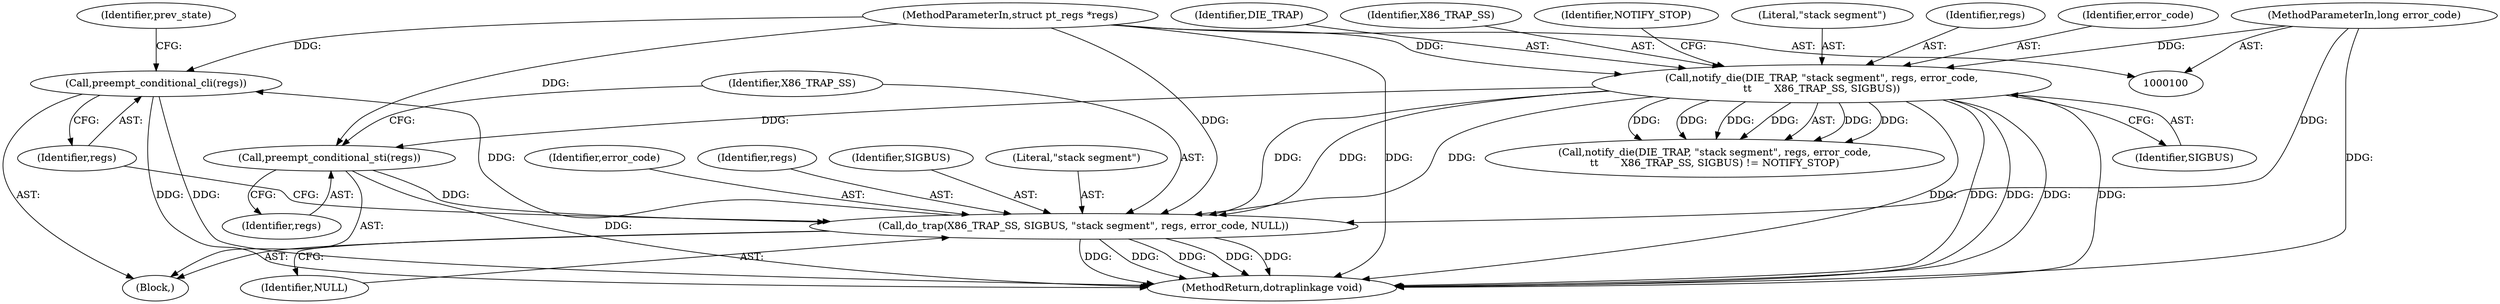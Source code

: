 digraph "1_linux_6f442be2fb22be02cafa606f1769fa1e6f894441@pointer" {
"1000128" [label="(Call,preempt_conditional_cli(regs))"];
"1000121" [label="(Call,do_trap(X86_TRAP_SS, SIGBUS, \"stack segment\", regs, error_code, NULL))"];
"1000110" [label="(Call,notify_die(DIE_TRAP, \"stack segment\", regs, error_code,\n\t\t       X86_TRAP_SS, SIGBUS))"];
"1000101" [label="(MethodParameterIn,struct pt_regs *regs)"];
"1000102" [label="(MethodParameterIn,long error_code)"];
"1000119" [label="(Call,preempt_conditional_sti(regs))"];
"1000112" [label="(Literal,\"stack segment\")"];
"1000122" [label="(Identifier,X86_TRAP_SS)"];
"1000116" [label="(Identifier,SIGBUS)"];
"1000113" [label="(Identifier,regs)"];
"1000114" [label="(Identifier,error_code)"];
"1000126" [label="(Identifier,error_code)"];
"1000101" [label="(MethodParameterIn,struct pt_regs *regs)"];
"1000111" [label="(Identifier,DIE_TRAP)"];
"1000118" [label="(Block,)"];
"1000125" [label="(Identifier,regs)"];
"1000128" [label="(Call,preempt_conditional_cli(regs))"];
"1000109" [label="(Call,notify_die(DIE_TRAP, \"stack segment\", regs, error_code,\n\t\t       X86_TRAP_SS, SIGBUS) != NOTIFY_STOP)"];
"1000110" [label="(Call,notify_die(DIE_TRAP, \"stack segment\", regs, error_code,\n\t\t       X86_TRAP_SS, SIGBUS))"];
"1000131" [label="(Identifier,prev_state)"];
"1000115" [label="(Identifier,X86_TRAP_SS)"];
"1000129" [label="(Identifier,regs)"];
"1000121" [label="(Call,do_trap(X86_TRAP_SS, SIGBUS, \"stack segment\", regs, error_code, NULL))"];
"1000123" [label="(Identifier,SIGBUS)"];
"1000102" [label="(MethodParameterIn,long error_code)"];
"1000132" [label="(MethodReturn,dotraplinkage void)"];
"1000127" [label="(Identifier,NULL)"];
"1000124" [label="(Literal,\"stack segment\")"];
"1000117" [label="(Identifier,NOTIFY_STOP)"];
"1000120" [label="(Identifier,regs)"];
"1000119" [label="(Call,preempt_conditional_sti(regs))"];
"1000128" -> "1000118"  [label="AST: "];
"1000128" -> "1000129"  [label="CFG: "];
"1000129" -> "1000128"  [label="AST: "];
"1000131" -> "1000128"  [label="CFG: "];
"1000128" -> "1000132"  [label="DDG: "];
"1000128" -> "1000132"  [label="DDG: "];
"1000121" -> "1000128"  [label="DDG: "];
"1000101" -> "1000128"  [label="DDG: "];
"1000121" -> "1000118"  [label="AST: "];
"1000121" -> "1000127"  [label="CFG: "];
"1000122" -> "1000121"  [label="AST: "];
"1000123" -> "1000121"  [label="AST: "];
"1000124" -> "1000121"  [label="AST: "];
"1000125" -> "1000121"  [label="AST: "];
"1000126" -> "1000121"  [label="AST: "];
"1000127" -> "1000121"  [label="AST: "];
"1000129" -> "1000121"  [label="CFG: "];
"1000121" -> "1000132"  [label="DDG: "];
"1000121" -> "1000132"  [label="DDG: "];
"1000121" -> "1000132"  [label="DDG: "];
"1000121" -> "1000132"  [label="DDG: "];
"1000121" -> "1000132"  [label="DDG: "];
"1000110" -> "1000121"  [label="DDG: "];
"1000110" -> "1000121"  [label="DDG: "];
"1000110" -> "1000121"  [label="DDG: "];
"1000119" -> "1000121"  [label="DDG: "];
"1000101" -> "1000121"  [label="DDG: "];
"1000102" -> "1000121"  [label="DDG: "];
"1000110" -> "1000109"  [label="AST: "];
"1000110" -> "1000116"  [label="CFG: "];
"1000111" -> "1000110"  [label="AST: "];
"1000112" -> "1000110"  [label="AST: "];
"1000113" -> "1000110"  [label="AST: "];
"1000114" -> "1000110"  [label="AST: "];
"1000115" -> "1000110"  [label="AST: "];
"1000116" -> "1000110"  [label="AST: "];
"1000117" -> "1000110"  [label="CFG: "];
"1000110" -> "1000132"  [label="DDG: "];
"1000110" -> "1000132"  [label="DDG: "];
"1000110" -> "1000132"  [label="DDG: "];
"1000110" -> "1000132"  [label="DDG: "];
"1000110" -> "1000132"  [label="DDG: "];
"1000110" -> "1000109"  [label="DDG: "];
"1000110" -> "1000109"  [label="DDG: "];
"1000110" -> "1000109"  [label="DDG: "];
"1000110" -> "1000109"  [label="DDG: "];
"1000110" -> "1000109"  [label="DDG: "];
"1000110" -> "1000109"  [label="DDG: "];
"1000101" -> "1000110"  [label="DDG: "];
"1000102" -> "1000110"  [label="DDG: "];
"1000110" -> "1000119"  [label="DDG: "];
"1000101" -> "1000100"  [label="AST: "];
"1000101" -> "1000132"  [label="DDG: "];
"1000101" -> "1000119"  [label="DDG: "];
"1000102" -> "1000100"  [label="AST: "];
"1000102" -> "1000132"  [label="DDG: "];
"1000119" -> "1000118"  [label="AST: "];
"1000119" -> "1000120"  [label="CFG: "];
"1000120" -> "1000119"  [label="AST: "];
"1000122" -> "1000119"  [label="CFG: "];
"1000119" -> "1000132"  [label="DDG: "];
}

